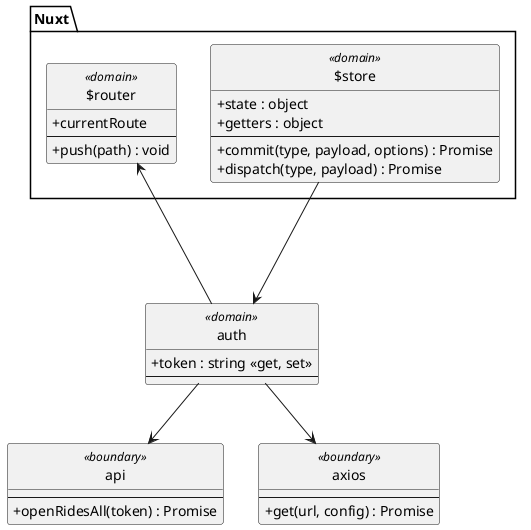 @startuml UC12-Oversigt

skinparam shadowing false
skinparam classAttributeIconSize 0
skinparam monochrome true
skinparam backgroundColor transparent
skinparam style strictuml

package Nuxt {
    class $router <<domain>> {
        + currentRoute
        --
        + push(path) : void
    }

    class $store <<domain>> {
        + state : object
        + getters : object
        --
        + commit(type, payload, options) : Promise
        + dispatch(type, payload) : Promise
    }
}

class auth <<domain>> {
    + token : string <<get, set>>
    --
}
$store ---> auth
auth --> $router

class api <<boundary>> {
    --
    + openRidesAll(token) : Promise
}
auth --> api

class axios <<boundary>> {
    --
    + get(url, config) : Promise
}
auth --> axios

@enduml
